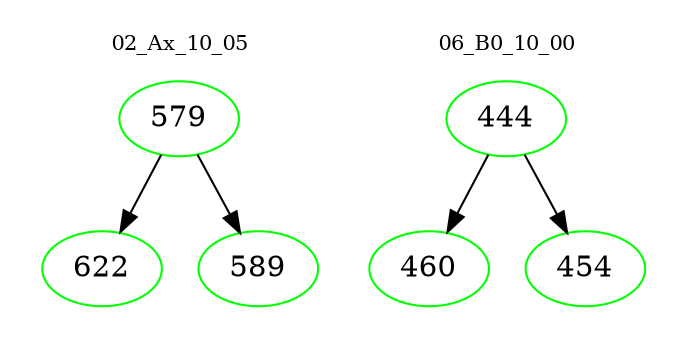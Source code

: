 digraph{
subgraph cluster_0 {
color = white
label = "02_Ax_10_05";
fontsize=10;
T0_579 [label="579", color="green"]
T0_579 -> T0_622 [color="black"]
T0_622 [label="622", color="green"]
T0_579 -> T0_589 [color="black"]
T0_589 [label="589", color="green"]
}
subgraph cluster_1 {
color = white
label = "06_B0_10_00";
fontsize=10;
T1_444 [label="444", color="green"]
T1_444 -> T1_460 [color="black"]
T1_460 [label="460", color="green"]
T1_444 -> T1_454 [color="black"]
T1_454 [label="454", color="green"]
}
}
